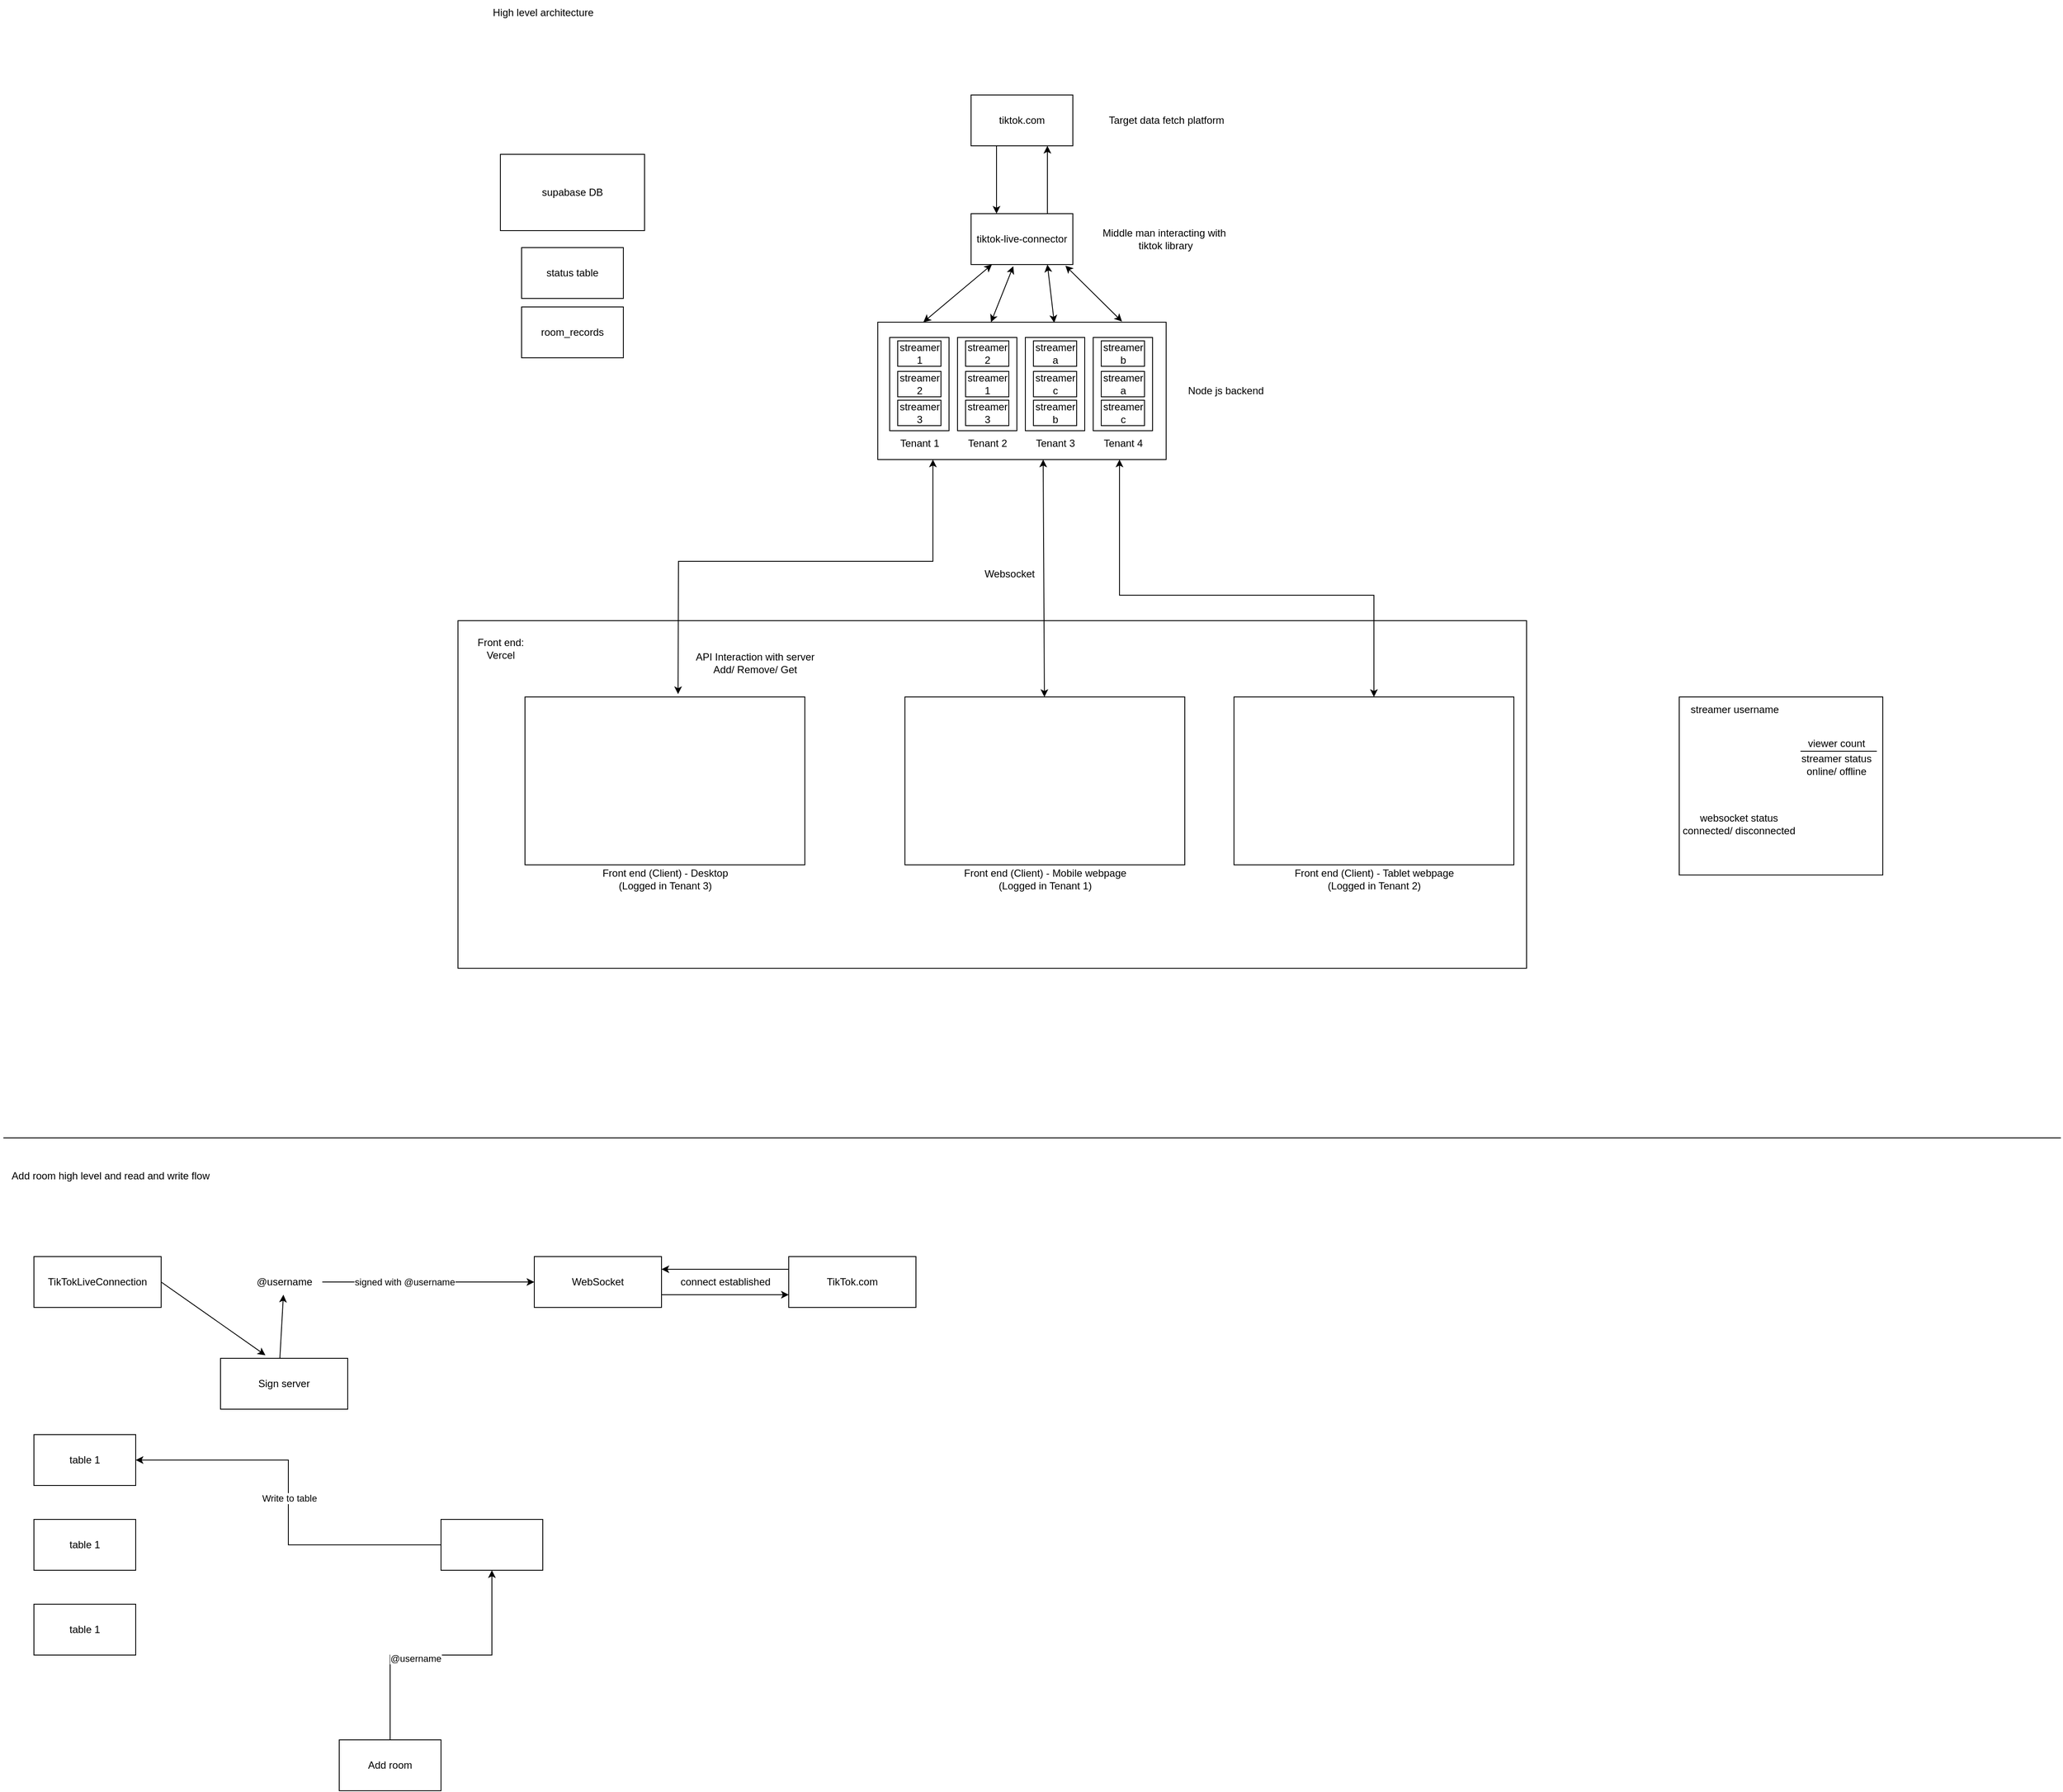 <mxfile version="28.0.9">
  <diagram name="Page-1" id="sUdMuPfdtWDkw-8FiHI2">
    <mxGraphModel dx="2151" dy="1865" grid="1" gridSize="10" guides="1" tooltips="1" connect="1" arrows="1" fold="1" page="1" pageScale="1" pageWidth="850" pageHeight="1100" math="0" shadow="0">
      <root>
        <mxCell id="0" />
        <mxCell id="1" parent="0" />
        <mxCell id="PvUwMP0Rzv3YbJZ_aNjT-94" value="" style="rounded=0;whiteSpace=wrap;html=1;" vertex="1" parent="1">
          <mxGeometry x="-260" y="430" width="1260" height="410" as="geometry" />
        </mxCell>
        <mxCell id="PvUwMP0Rzv3YbJZ_aNjT-7" value="" style="rounded=0;whiteSpace=wrap;html=1;" vertex="1" parent="1">
          <mxGeometry x="235" y="78" width="340" height="162" as="geometry" />
        </mxCell>
        <mxCell id="PvUwMP0Rzv3YbJZ_aNjT-9" value="" style="rounded=0;whiteSpace=wrap;html=1;" vertex="1" parent="1">
          <mxGeometry x="267" y="520" width="330" height="198" as="geometry" />
        </mxCell>
        <mxCell id="PvUwMP0Rzv3YbJZ_aNjT-6" value="" style="rounded=0;whiteSpace=wrap;html=1;" vertex="1" parent="1">
          <mxGeometry x="249" y="96" width="70" height="110" as="geometry" />
        </mxCell>
        <mxCell id="PvUwMP0Rzv3YbJZ_aNjT-8" value="supabase DB" style="rounded=0;whiteSpace=wrap;html=1;" vertex="1" parent="1">
          <mxGeometry x="-210" y="-120" width="170" height="90" as="geometry" />
        </mxCell>
        <mxCell id="PvUwMP0Rzv3YbJZ_aNjT-10" value="Front end (Client) - Mobile webpage&lt;br&gt;(Logged in Tenant 1)" style="text;html=1;align=center;verticalAlign=middle;resizable=0;points=[];autosize=1;strokeColor=none;fillColor=none;" vertex="1" parent="1">
          <mxGeometry x="327" y="715" width="210" height="40" as="geometry" />
        </mxCell>
        <mxCell id="PvUwMP0Rzv3YbJZ_aNjT-12" value="Tenant 1" style="text;html=1;align=center;verticalAlign=middle;resizable=0;points=[];autosize=1;strokeColor=none;fillColor=none;" vertex="1" parent="1">
          <mxGeometry x="249" y="206" width="70" height="30" as="geometry" />
        </mxCell>
        <mxCell id="PvUwMP0Rzv3YbJZ_aNjT-20" value="" style="rounded=0;whiteSpace=wrap;html=1;" vertex="1" parent="1">
          <mxGeometry x="409" y="96" width="70" height="110" as="geometry" />
        </mxCell>
        <mxCell id="PvUwMP0Rzv3YbJZ_aNjT-21" value="" style="rounded=0;whiteSpace=wrap;html=1;" vertex="1" parent="1">
          <mxGeometry x="489" y="96" width="70" height="110" as="geometry" />
        </mxCell>
        <mxCell id="PvUwMP0Rzv3YbJZ_aNjT-23" value="Tenant 2" style="text;html=1;align=center;verticalAlign=middle;resizable=0;points=[];autosize=1;strokeColor=none;fillColor=none;" vertex="1" parent="1">
          <mxGeometry x="329" y="206" width="70" height="30" as="geometry" />
        </mxCell>
        <mxCell id="PvUwMP0Rzv3YbJZ_aNjT-24" value="Tenant 3" style="text;html=1;align=center;verticalAlign=middle;resizable=0;points=[];autosize=1;strokeColor=none;fillColor=none;" vertex="1" parent="1">
          <mxGeometry x="409" y="206" width="70" height="30" as="geometry" />
        </mxCell>
        <mxCell id="PvUwMP0Rzv3YbJZ_aNjT-25" value="Tenant 4" style="text;html=1;align=center;verticalAlign=middle;resizable=0;points=[];autosize=1;strokeColor=none;fillColor=none;" vertex="1" parent="1">
          <mxGeometry x="489" y="206" width="70" height="30" as="geometry" />
        </mxCell>
        <mxCell id="PvUwMP0Rzv3YbJZ_aNjT-26" value="Websocket" style="text;html=1;align=center;verticalAlign=middle;resizable=0;points=[];autosize=1;strokeColor=none;fillColor=none;" vertex="1" parent="1">
          <mxGeometry x="350" y="360" width="80" height="30" as="geometry" />
        </mxCell>
        <mxCell id="PvUwMP0Rzv3YbJZ_aNjT-28" value="streamer 1" style="rounded=0;whiteSpace=wrap;html=1;" vertex="1" parent="1">
          <mxGeometry x="258.5" y="100" width="51" height="30" as="geometry" />
        </mxCell>
        <mxCell id="PvUwMP0Rzv3YbJZ_aNjT-29" value="streamer&lt;div&gt;2&lt;/div&gt;" style="rounded=0;whiteSpace=wrap;html=1;" vertex="1" parent="1">
          <mxGeometry x="258.5" y="136" width="51" height="30" as="geometry" />
        </mxCell>
        <mxCell id="PvUwMP0Rzv3YbJZ_aNjT-30" value="streamer&lt;div&gt;3&lt;/div&gt;" style="rounded=0;whiteSpace=wrap;html=1;" vertex="1" parent="1">
          <mxGeometry x="258.5" y="170" width="51" height="30" as="geometry" />
        </mxCell>
        <mxCell id="PvUwMP0Rzv3YbJZ_aNjT-35" value="" style="rounded=0;whiteSpace=wrap;html=1;" vertex="1" parent="1">
          <mxGeometry x="329" y="96" width="70" height="110" as="geometry" />
        </mxCell>
        <mxCell id="PvUwMP0Rzv3YbJZ_aNjT-36" value="streamer 2" style="rounded=0;whiteSpace=wrap;html=1;" vertex="1" parent="1">
          <mxGeometry x="338.5" y="100" width="51" height="30" as="geometry" />
        </mxCell>
        <mxCell id="PvUwMP0Rzv3YbJZ_aNjT-37" value="streamer 1" style="rounded=0;whiteSpace=wrap;html=1;" vertex="1" parent="1">
          <mxGeometry x="338.5" y="136" width="51" height="30" as="geometry" />
        </mxCell>
        <mxCell id="PvUwMP0Rzv3YbJZ_aNjT-38" value="streamer 3" style="rounded=0;whiteSpace=wrap;html=1;" vertex="1" parent="1">
          <mxGeometry x="338.5" y="170" width="51" height="30" as="geometry" />
        </mxCell>
        <mxCell id="PvUwMP0Rzv3YbJZ_aNjT-39" value="streamer a" style="rounded=0;whiteSpace=wrap;html=1;" vertex="1" parent="1">
          <mxGeometry x="418.5" y="100" width="51" height="30" as="geometry" />
        </mxCell>
        <mxCell id="PvUwMP0Rzv3YbJZ_aNjT-40" value="streamer c" style="rounded=0;whiteSpace=wrap;html=1;" vertex="1" parent="1">
          <mxGeometry x="418.5" y="136" width="51" height="30" as="geometry" />
        </mxCell>
        <mxCell id="PvUwMP0Rzv3YbJZ_aNjT-41" value="streamer b" style="rounded=0;whiteSpace=wrap;html=1;" vertex="1" parent="1">
          <mxGeometry x="418.5" y="170" width="51" height="30" as="geometry" />
        </mxCell>
        <mxCell id="PvUwMP0Rzv3YbJZ_aNjT-42" value="streamer b" style="rounded=0;whiteSpace=wrap;html=1;" vertex="1" parent="1">
          <mxGeometry x="498.5" y="100" width="51" height="30" as="geometry" />
        </mxCell>
        <mxCell id="PvUwMP0Rzv3YbJZ_aNjT-43" value="streamer a" style="rounded=0;whiteSpace=wrap;html=1;" vertex="1" parent="1">
          <mxGeometry x="498.5" y="136" width="51" height="30" as="geometry" />
        </mxCell>
        <mxCell id="PvUwMP0Rzv3YbJZ_aNjT-44" value="streamer c" style="rounded=0;whiteSpace=wrap;html=1;" vertex="1" parent="1">
          <mxGeometry x="498.5" y="170" width="51" height="30" as="geometry" />
        </mxCell>
        <mxCell id="PvUwMP0Rzv3YbJZ_aNjT-50" style="edgeStyle=orthogonalEdgeStyle;rounded=0;orthogonalLoop=1;jettySize=auto;html=1;exitX=0.75;exitY=0;exitDx=0;exitDy=0;entryX=0.75;entryY=1;entryDx=0;entryDy=0;" edge="1" parent="1" source="PvUwMP0Rzv3YbJZ_aNjT-46" target="PvUwMP0Rzv3YbJZ_aNjT-48">
          <mxGeometry relative="1" as="geometry" />
        </mxCell>
        <mxCell id="PvUwMP0Rzv3YbJZ_aNjT-46" value="tiktok-live-connector" style="rounded=0;whiteSpace=wrap;html=1;" vertex="1" parent="1">
          <mxGeometry x="345" y="-50" width="120" height="60" as="geometry" />
        </mxCell>
        <mxCell id="PvUwMP0Rzv3YbJZ_aNjT-49" style="edgeStyle=orthogonalEdgeStyle;rounded=0;orthogonalLoop=1;jettySize=auto;html=1;exitX=0.25;exitY=1;exitDx=0;exitDy=0;entryX=0.25;entryY=0;entryDx=0;entryDy=0;" edge="1" parent="1" source="PvUwMP0Rzv3YbJZ_aNjT-48" target="PvUwMP0Rzv3YbJZ_aNjT-46">
          <mxGeometry relative="1" as="geometry" />
        </mxCell>
        <mxCell id="PvUwMP0Rzv3YbJZ_aNjT-48" value="tiktok.com" style="rounded=0;whiteSpace=wrap;html=1;" vertex="1" parent="1">
          <mxGeometry x="345" y="-190" width="120" height="60" as="geometry" />
        </mxCell>
        <mxCell id="PvUwMP0Rzv3YbJZ_aNjT-54" value="" style="endArrow=classic;startArrow=classic;html=1;rounded=0;entryX=0.75;entryY=1;entryDx=0;entryDy=0;exitX=0.612;exitY=0.004;exitDx=0;exitDy=0;exitPerimeter=0;" edge="1" parent="1" source="PvUwMP0Rzv3YbJZ_aNjT-7" target="PvUwMP0Rzv3YbJZ_aNjT-46">
          <mxGeometry width="50" height="50" relative="1" as="geometry">
            <mxPoint x="410" y="80" as="sourcePoint" />
            <mxPoint x="460" y="30" as="targetPoint" />
          </mxGeometry>
        </mxCell>
        <mxCell id="PvUwMP0Rzv3YbJZ_aNjT-55" value="" style="endArrow=classic;startArrow=classic;html=1;rounded=0;entryX=0.205;entryY=0.972;entryDx=0;entryDy=0;entryPerimeter=0;exitX=0.158;exitY=0;exitDx=0;exitDy=0;exitPerimeter=0;" edge="1" parent="1" source="PvUwMP0Rzv3YbJZ_aNjT-7">
          <mxGeometry width="50" height="50" relative="1" as="geometry">
            <mxPoint x="300" y="81.68" as="sourcePoint" />
            <mxPoint x="369.6" y="10.0" as="targetPoint" />
          </mxGeometry>
        </mxCell>
        <mxCell id="PvUwMP0Rzv3YbJZ_aNjT-56" value="" style="endArrow=classic;startArrow=classic;html=1;rounded=0;entryX=0.415;entryY=1.034;entryDx=0;entryDy=0;entryPerimeter=0;" edge="1" parent="1" target="PvUwMP0Rzv3YbJZ_aNjT-46">
          <mxGeometry width="50" height="50" relative="1" as="geometry">
            <mxPoint x="368.5" y="78" as="sourcePoint" />
            <mxPoint x="418.5" y="28" as="targetPoint" />
          </mxGeometry>
        </mxCell>
        <mxCell id="PvUwMP0Rzv3YbJZ_aNjT-57" value="" style="endArrow=classic;startArrow=classic;html=1;rounded=0;entryX=0.847;entryY=-0.005;entryDx=0;entryDy=0;entryPerimeter=0;exitX=0.927;exitY=1.022;exitDx=0;exitDy=0;exitPerimeter=0;" edge="1" parent="1" source="PvUwMP0Rzv3YbJZ_aNjT-46" target="PvUwMP0Rzv3YbJZ_aNjT-7">
          <mxGeometry width="50" height="50" relative="1" as="geometry">
            <mxPoint x="469.5" y="40" as="sourcePoint" />
            <mxPoint x="519.5" y="-10" as="targetPoint" />
          </mxGeometry>
        </mxCell>
        <mxCell id="PvUwMP0Rzv3YbJZ_aNjT-60" value="" style="shape=image;html=1;verticalAlign=top;verticalLabelPosition=bottom;labelBackgroundColor=#ffffff;imageAspect=0;aspect=fixed;image=https://icons.diagrams.net/icon-cache1/Online_Marketing_Hand_Drawn_vol_4-2934/web__globe__data__technology__list__menu__webpage-562.svg" vertex="1" parent="1">
          <mxGeometry x="357" y="540" width="150" height="150" as="geometry" />
        </mxCell>
        <mxCell id="PvUwMP0Rzv3YbJZ_aNjT-61" value="" style="rounded=0;whiteSpace=wrap;html=1;" vertex="1" parent="1">
          <mxGeometry x="655" y="520" width="330" height="198" as="geometry" />
        </mxCell>
        <mxCell id="PvUwMP0Rzv3YbJZ_aNjT-62" value="Front end (Client) - Tablet webpage&lt;br&gt;(Logged in Tenant 2)" style="text;html=1;align=center;verticalAlign=middle;resizable=0;points=[];autosize=1;strokeColor=none;fillColor=none;" vertex="1" parent="1">
          <mxGeometry x="715" y="715" width="210" height="40" as="geometry" />
        </mxCell>
        <mxCell id="PvUwMP0Rzv3YbJZ_aNjT-63" value="" style="shape=image;html=1;verticalAlign=top;verticalLabelPosition=bottom;labelBackgroundColor=#ffffff;imageAspect=0;aspect=fixed;image=https://icons.diagrams.net/icon-cache1/Online_Marketing_Hand_Drawn_vol_4-2934/web__globe__data__technology__list__menu__webpage-562.svg" vertex="1" parent="1">
          <mxGeometry x="745" y="540" width="150" height="150" as="geometry" />
        </mxCell>
        <mxCell id="PvUwMP0Rzv3YbJZ_aNjT-64" value="" style="rounded=0;whiteSpace=wrap;html=1;" vertex="1" parent="1">
          <mxGeometry x="-181" y="520" width="330" height="198" as="geometry" />
        </mxCell>
        <mxCell id="PvUwMP0Rzv3YbJZ_aNjT-65" value="Front end (Client) - Desktop&lt;br&gt;(Logged in Tenant 3)" style="text;html=1;align=center;verticalAlign=middle;resizable=0;points=[];autosize=1;strokeColor=none;fillColor=none;" vertex="1" parent="1">
          <mxGeometry x="-101" y="715" width="170" height="40" as="geometry" />
        </mxCell>
        <mxCell id="PvUwMP0Rzv3YbJZ_aNjT-66" value="" style="shape=image;html=1;verticalAlign=top;verticalLabelPosition=bottom;labelBackgroundColor=#ffffff;imageAspect=0;aspect=fixed;image=https://icons.diagrams.net/icon-cache1/Online_Marketing_Hand_Drawn_vol_4-2934/web__globe__data__technology__list__menu__webpage-562.svg" vertex="1" parent="1">
          <mxGeometry x="-91" y="540" width="150" height="150" as="geometry" />
        </mxCell>
        <mxCell id="PvUwMP0Rzv3YbJZ_aNjT-67" value="Node js backend" style="text;html=1;align=center;verticalAlign=middle;resizable=0;points=[];autosize=1;strokeColor=none;fillColor=none;" vertex="1" parent="1">
          <mxGeometry x="590" y="144" width="110" height="30" as="geometry" />
        </mxCell>
        <mxCell id="PvUwMP0Rzv3YbJZ_aNjT-72" value="status table" style="rounded=0;whiteSpace=wrap;html=1;" vertex="1" parent="1">
          <mxGeometry x="-185" y="-10" width="120" height="60" as="geometry" />
        </mxCell>
        <mxCell id="PvUwMP0Rzv3YbJZ_aNjT-73" value="room_records" style="whiteSpace=wrap;html=1;" vertex="1" parent="1">
          <mxGeometry x="-185" y="60" width="120" height="60" as="geometry" />
        </mxCell>
        <mxCell id="PvUwMP0Rzv3YbJZ_aNjT-74" value="" style="whiteSpace=wrap;html=1;" vertex="1" parent="1">
          <mxGeometry x="1180" y="520" width="240" height="210" as="geometry" />
        </mxCell>
        <mxCell id="PvUwMP0Rzv3YbJZ_aNjT-75" value="streamer username" style="text;html=1;align=center;verticalAlign=middle;resizable=0;points=[];autosize=1;strokeColor=none;fillColor=none;" vertex="1" parent="1">
          <mxGeometry x="1180" y="520" width="130" height="30" as="geometry" />
        </mxCell>
        <mxCell id="PvUwMP0Rzv3YbJZ_aNjT-76" value="viewer count" style="text;html=1;align=center;verticalAlign=middle;resizable=0;points=[];autosize=1;strokeColor=none;fillColor=none;" vertex="1" parent="1">
          <mxGeometry x="1320" y="560" width="90" height="30" as="geometry" />
        </mxCell>
        <mxCell id="PvUwMP0Rzv3YbJZ_aNjT-77" value="websocket status&lt;br&gt;connected/ disconnected" style="text;html=1;align=center;verticalAlign=middle;resizable=0;points=[];autosize=1;strokeColor=none;fillColor=none;" vertex="1" parent="1">
          <mxGeometry x="1170" y="650" width="160" height="40" as="geometry" />
        </mxCell>
        <mxCell id="PvUwMP0Rzv3YbJZ_aNjT-78" value="streamer status&lt;br&gt;online/ offline" style="text;html=1;align=center;verticalAlign=middle;resizable=0;points=[];autosize=1;strokeColor=none;fillColor=none;" vertex="1" parent="1">
          <mxGeometry x="1310" y="580" width="110" height="40" as="geometry" />
        </mxCell>
        <mxCell id="PvUwMP0Rzv3YbJZ_aNjT-79" value="" style="endArrow=none;html=1;rounded=0;" edge="1" parent="1">
          <mxGeometry width="50" height="50" relative="1" as="geometry">
            <mxPoint x="1413" y="584" as="sourcePoint" />
            <mxPoint x="1323" y="584" as="targetPoint" />
          </mxGeometry>
        </mxCell>
        <mxCell id="PvUwMP0Rzv3YbJZ_aNjT-86" value="" style="endArrow=classic;startArrow=classic;html=1;rounded=0;exitX=0.5;exitY=0;exitDx=0;exitDy=0;" edge="1" parent="1" source="PvUwMP0Rzv3YbJZ_aNjT-61">
          <mxGeometry width="50" height="50" relative="1" as="geometry">
            <mxPoint x="520" y="380" as="sourcePoint" />
            <mxPoint x="520" y="240" as="targetPoint" />
            <Array as="points">
              <mxPoint x="820" y="400" />
              <mxPoint x="520" y="400" />
            </Array>
          </mxGeometry>
        </mxCell>
        <mxCell id="PvUwMP0Rzv3YbJZ_aNjT-87" value="" style="endArrow=classic;startArrow=classic;html=1;rounded=0;exitX=0.547;exitY=-0.017;exitDx=0;exitDy=0;exitPerimeter=0;" edge="1" parent="1" source="PvUwMP0Rzv3YbJZ_aNjT-64">
          <mxGeometry width="50" height="50" relative="1" as="geometry">
            <mxPoint x="250" y="290" as="sourcePoint" />
            <mxPoint x="300" y="240" as="targetPoint" />
            <Array as="points">
              <mxPoint y="360" />
              <mxPoint x="300" y="360" />
            </Array>
          </mxGeometry>
        </mxCell>
        <mxCell id="PvUwMP0Rzv3YbJZ_aNjT-88" value="" style="endArrow=classic;startArrow=classic;html=1;rounded=0;" edge="1" parent="1" source="PvUwMP0Rzv3YbJZ_aNjT-9">
          <mxGeometry width="50" height="50" relative="1" as="geometry">
            <mxPoint x="380" y="290" as="sourcePoint" />
            <mxPoint x="430" y="240" as="targetPoint" />
          </mxGeometry>
        </mxCell>
        <mxCell id="PvUwMP0Rzv3YbJZ_aNjT-89" value="API Interaction with server&lt;br&gt;Add/ Remove/ Get" style="text;html=1;align=center;verticalAlign=middle;resizable=0;points=[];autosize=1;strokeColor=none;fillColor=none;" vertex="1" parent="1">
          <mxGeometry x="10" y="460" width="160" height="40" as="geometry" />
        </mxCell>
        <mxCell id="PvUwMP0Rzv3YbJZ_aNjT-90" value="High level architecture" style="text;html=1;align=center;verticalAlign=middle;resizable=0;points=[];autosize=1;strokeColor=none;fillColor=none;" vertex="1" parent="1">
          <mxGeometry x="-230" y="-302" width="140" height="30" as="geometry" />
        </mxCell>
        <mxCell id="PvUwMP0Rzv3YbJZ_aNjT-91" value="Target data fetch platform" style="text;html=1;align=center;verticalAlign=middle;resizable=0;points=[];autosize=1;strokeColor=none;fillColor=none;" vertex="1" parent="1">
          <mxGeometry x="495" y="-175" width="160" height="30" as="geometry" />
        </mxCell>
        <mxCell id="PvUwMP0Rzv3YbJZ_aNjT-92" value="Middle man interacting with&amp;nbsp;&lt;br&gt;tiktok library" style="text;html=1;align=center;verticalAlign=middle;resizable=0;points=[];autosize=1;strokeColor=none;fillColor=none;" vertex="1" parent="1">
          <mxGeometry x="489" y="-40" width="170" height="40" as="geometry" />
        </mxCell>
        <mxCell id="PvUwMP0Rzv3YbJZ_aNjT-95" value="Front end:&lt;br&gt;Vercel" style="text;html=1;align=center;verticalAlign=middle;resizable=0;points=[];autosize=1;strokeColor=none;fillColor=none;" vertex="1" parent="1">
          <mxGeometry x="-250" y="443" width="80" height="40" as="geometry" />
        </mxCell>
        <mxCell id="PvUwMP0Rzv3YbJZ_aNjT-96" value="" style="endArrow=none;html=1;rounded=0;" edge="1" parent="1">
          <mxGeometry width="50" height="50" relative="1" as="geometry">
            <mxPoint x="-796" y="1040" as="sourcePoint" />
            <mxPoint x="1630" y="1040" as="targetPoint" />
          </mxGeometry>
        </mxCell>
        <mxCell id="PvUwMP0Rzv3YbJZ_aNjT-97" value="Add room high level and read and write flow" style="text;html=1;align=center;verticalAlign=middle;resizable=0;points=[];autosize=1;strokeColor=none;fillColor=none;" vertex="1" parent="1">
          <mxGeometry x="-800" y="1070" width="260" height="30" as="geometry" />
        </mxCell>
        <mxCell id="PvUwMP0Rzv3YbJZ_aNjT-98" value="table 1" style="rounded=0;whiteSpace=wrap;html=1;" vertex="1" parent="1">
          <mxGeometry x="-760" y="1390" width="120" height="60" as="geometry" />
        </mxCell>
        <mxCell id="PvUwMP0Rzv3YbJZ_aNjT-99" value="table 1" style="rounded=0;whiteSpace=wrap;html=1;" vertex="1" parent="1">
          <mxGeometry x="-760" y="1490" width="120" height="60" as="geometry" />
        </mxCell>
        <mxCell id="PvUwMP0Rzv3YbJZ_aNjT-100" value="table 1" style="rounded=0;whiteSpace=wrap;html=1;" vertex="1" parent="1">
          <mxGeometry x="-760" y="1590" width="120" height="60" as="geometry" />
        </mxCell>
        <mxCell id="PvUwMP0Rzv3YbJZ_aNjT-106" style="edgeStyle=orthogonalEdgeStyle;rounded=0;orthogonalLoop=1;jettySize=auto;html=1;entryX=1;entryY=0.5;entryDx=0;entryDy=0;" edge="1" parent="1" source="PvUwMP0Rzv3YbJZ_aNjT-101" target="PvUwMP0Rzv3YbJZ_aNjT-98">
          <mxGeometry relative="1" as="geometry" />
        </mxCell>
        <mxCell id="PvUwMP0Rzv3YbJZ_aNjT-107" value="Write to table" style="edgeLabel;html=1;align=center;verticalAlign=middle;resizable=0;points=[];" vertex="1" connectable="0" parent="PvUwMP0Rzv3YbJZ_aNjT-106">
          <mxGeometry x="0.021" y="-1" relative="1" as="geometry">
            <mxPoint as="offset" />
          </mxGeometry>
        </mxCell>
        <mxCell id="PvUwMP0Rzv3YbJZ_aNjT-101" value="" style="rounded=0;whiteSpace=wrap;html=1;" vertex="1" parent="1">
          <mxGeometry x="-280" y="1490" width="120" height="60" as="geometry" />
        </mxCell>
        <mxCell id="PvUwMP0Rzv3YbJZ_aNjT-104" style="edgeStyle=orthogonalEdgeStyle;rounded=0;orthogonalLoop=1;jettySize=auto;html=1;entryX=0.5;entryY=1;entryDx=0;entryDy=0;" edge="1" parent="1" source="PvUwMP0Rzv3YbJZ_aNjT-103" target="PvUwMP0Rzv3YbJZ_aNjT-101">
          <mxGeometry relative="1" as="geometry" />
        </mxCell>
        <mxCell id="PvUwMP0Rzv3YbJZ_aNjT-105" value="@username" style="edgeLabel;html=1;align=center;verticalAlign=middle;resizable=0;points=[];" vertex="1" connectable="0" parent="PvUwMP0Rzv3YbJZ_aNjT-104">
          <mxGeometry x="-0.187" y="-4" relative="1" as="geometry">
            <mxPoint as="offset" />
          </mxGeometry>
        </mxCell>
        <mxCell id="PvUwMP0Rzv3YbJZ_aNjT-103" value="Add room" style="rounded=0;whiteSpace=wrap;html=1;" vertex="1" parent="1">
          <mxGeometry x="-400" y="1750" width="120" height="60" as="geometry" />
        </mxCell>
        <mxCell id="PvUwMP0Rzv3YbJZ_aNjT-113" value="TikTokLiveConnection" style="rounded=0;whiteSpace=wrap;html=1;" vertex="1" parent="1">
          <mxGeometry x="-760" y="1180" width="150" height="60" as="geometry" />
        </mxCell>
        <mxCell id="PvUwMP0Rzv3YbJZ_aNjT-118" value="Sign server" style="rounded=0;whiteSpace=wrap;html=1;" vertex="1" parent="1">
          <mxGeometry x="-540" y="1300" width="150" height="60" as="geometry" />
        </mxCell>
        <mxCell id="PvUwMP0Rzv3YbJZ_aNjT-134" style="edgeStyle=orthogonalEdgeStyle;rounded=0;orthogonalLoop=1;jettySize=auto;html=1;exitX=1;exitY=0.75;exitDx=0;exitDy=0;entryX=0;entryY=0.75;entryDx=0;entryDy=0;" edge="1" parent="1" source="PvUwMP0Rzv3YbJZ_aNjT-120" target="PvUwMP0Rzv3YbJZ_aNjT-124">
          <mxGeometry relative="1" as="geometry" />
        </mxCell>
        <mxCell id="PvUwMP0Rzv3YbJZ_aNjT-120" value="WebSocket" style="rounded=0;whiteSpace=wrap;html=1;" vertex="1" parent="1">
          <mxGeometry x="-170" y="1180" width="150" height="60" as="geometry" />
        </mxCell>
        <mxCell id="PvUwMP0Rzv3YbJZ_aNjT-133" style="edgeStyle=orthogonalEdgeStyle;rounded=0;orthogonalLoop=1;jettySize=auto;html=1;exitX=0;exitY=0.25;exitDx=0;exitDy=0;entryX=1;entryY=0.25;entryDx=0;entryDy=0;" edge="1" parent="1" source="PvUwMP0Rzv3YbJZ_aNjT-124" target="PvUwMP0Rzv3YbJZ_aNjT-120">
          <mxGeometry relative="1" as="geometry" />
        </mxCell>
        <mxCell id="PvUwMP0Rzv3YbJZ_aNjT-124" value="TikTok.com" style="rounded=0;whiteSpace=wrap;html=1;" vertex="1" parent="1">
          <mxGeometry x="130" y="1180" width="150" height="60" as="geometry" />
        </mxCell>
        <mxCell id="PvUwMP0Rzv3YbJZ_aNjT-131" style="edgeStyle=orthogonalEdgeStyle;rounded=0;orthogonalLoop=1;jettySize=auto;html=1;entryX=0;entryY=0.5;entryDx=0;entryDy=0;" edge="1" parent="1" source="PvUwMP0Rzv3YbJZ_aNjT-128" target="PvUwMP0Rzv3YbJZ_aNjT-120">
          <mxGeometry relative="1" as="geometry" />
        </mxCell>
        <mxCell id="PvUwMP0Rzv3YbJZ_aNjT-132" value="signed with @username" style="edgeLabel;html=1;align=center;verticalAlign=middle;resizable=0;points=[];" vertex="1" connectable="0" parent="PvUwMP0Rzv3YbJZ_aNjT-131">
          <mxGeometry x="-0.228" relative="1" as="geometry">
            <mxPoint as="offset" />
          </mxGeometry>
        </mxCell>
        <mxCell id="PvUwMP0Rzv3YbJZ_aNjT-128" value="@username" style="text;html=1;align=center;verticalAlign=middle;resizable=0;points=[];autosize=1;strokeColor=none;fillColor=none;" vertex="1" parent="1">
          <mxGeometry x="-510" y="1195" width="90" height="30" as="geometry" />
        </mxCell>
        <mxCell id="PvUwMP0Rzv3YbJZ_aNjT-129" value="" style="endArrow=classic;html=1;rounded=0;entryX=0.353;entryY=-0.061;entryDx=0;entryDy=0;entryPerimeter=0;" edge="1" parent="1" target="PvUwMP0Rzv3YbJZ_aNjT-118">
          <mxGeometry width="50" height="50" relative="1" as="geometry">
            <mxPoint x="-610" y="1210" as="sourcePoint" />
            <mxPoint x="-560" y="1160" as="targetPoint" />
          </mxGeometry>
        </mxCell>
        <mxCell id="PvUwMP0Rzv3YbJZ_aNjT-130" value="" style="endArrow=classic;html=1;rounded=0;" edge="1" parent="1" target="PvUwMP0Rzv3YbJZ_aNjT-128">
          <mxGeometry width="50" height="50" relative="1" as="geometry">
            <mxPoint x="-470" y="1300" as="sourcePoint" />
            <mxPoint x="-420" y="1250" as="targetPoint" />
          </mxGeometry>
        </mxCell>
        <mxCell id="PvUwMP0Rzv3YbJZ_aNjT-135" value="connect established" style="text;html=1;align=center;verticalAlign=middle;resizable=0;points=[];autosize=1;strokeColor=none;fillColor=none;" vertex="1" parent="1">
          <mxGeometry x="-10" y="1195" width="130" height="30" as="geometry" />
        </mxCell>
      </root>
    </mxGraphModel>
  </diagram>
</mxfile>
